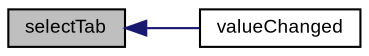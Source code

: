 digraph "selectTab"
{
  bgcolor="transparent";
  edge [fontname="Arial",fontsize="9",labelfontname="Arial",labelfontsize="9"];
  node [fontname="Arial",fontsize="9",shape=record];
  rankdir="LR";
  Node1 [label="selectTab",height=0.2,width=0.4,color="black", fillcolor="grey75", style="filled" fontcolor="black"];
  Node1 -> Node2 [dir="back",color="midnightblue",fontsize="9",style="solid",fontname="Arial"];
  Node2 [label="valueChanged",height=0.2,width=0.4,color="black",URL="$class_v_s_t_g_u_i_1_1_c_tab_view.html#a9e11979012090b0ff41c3f59aef6023d"];
}
